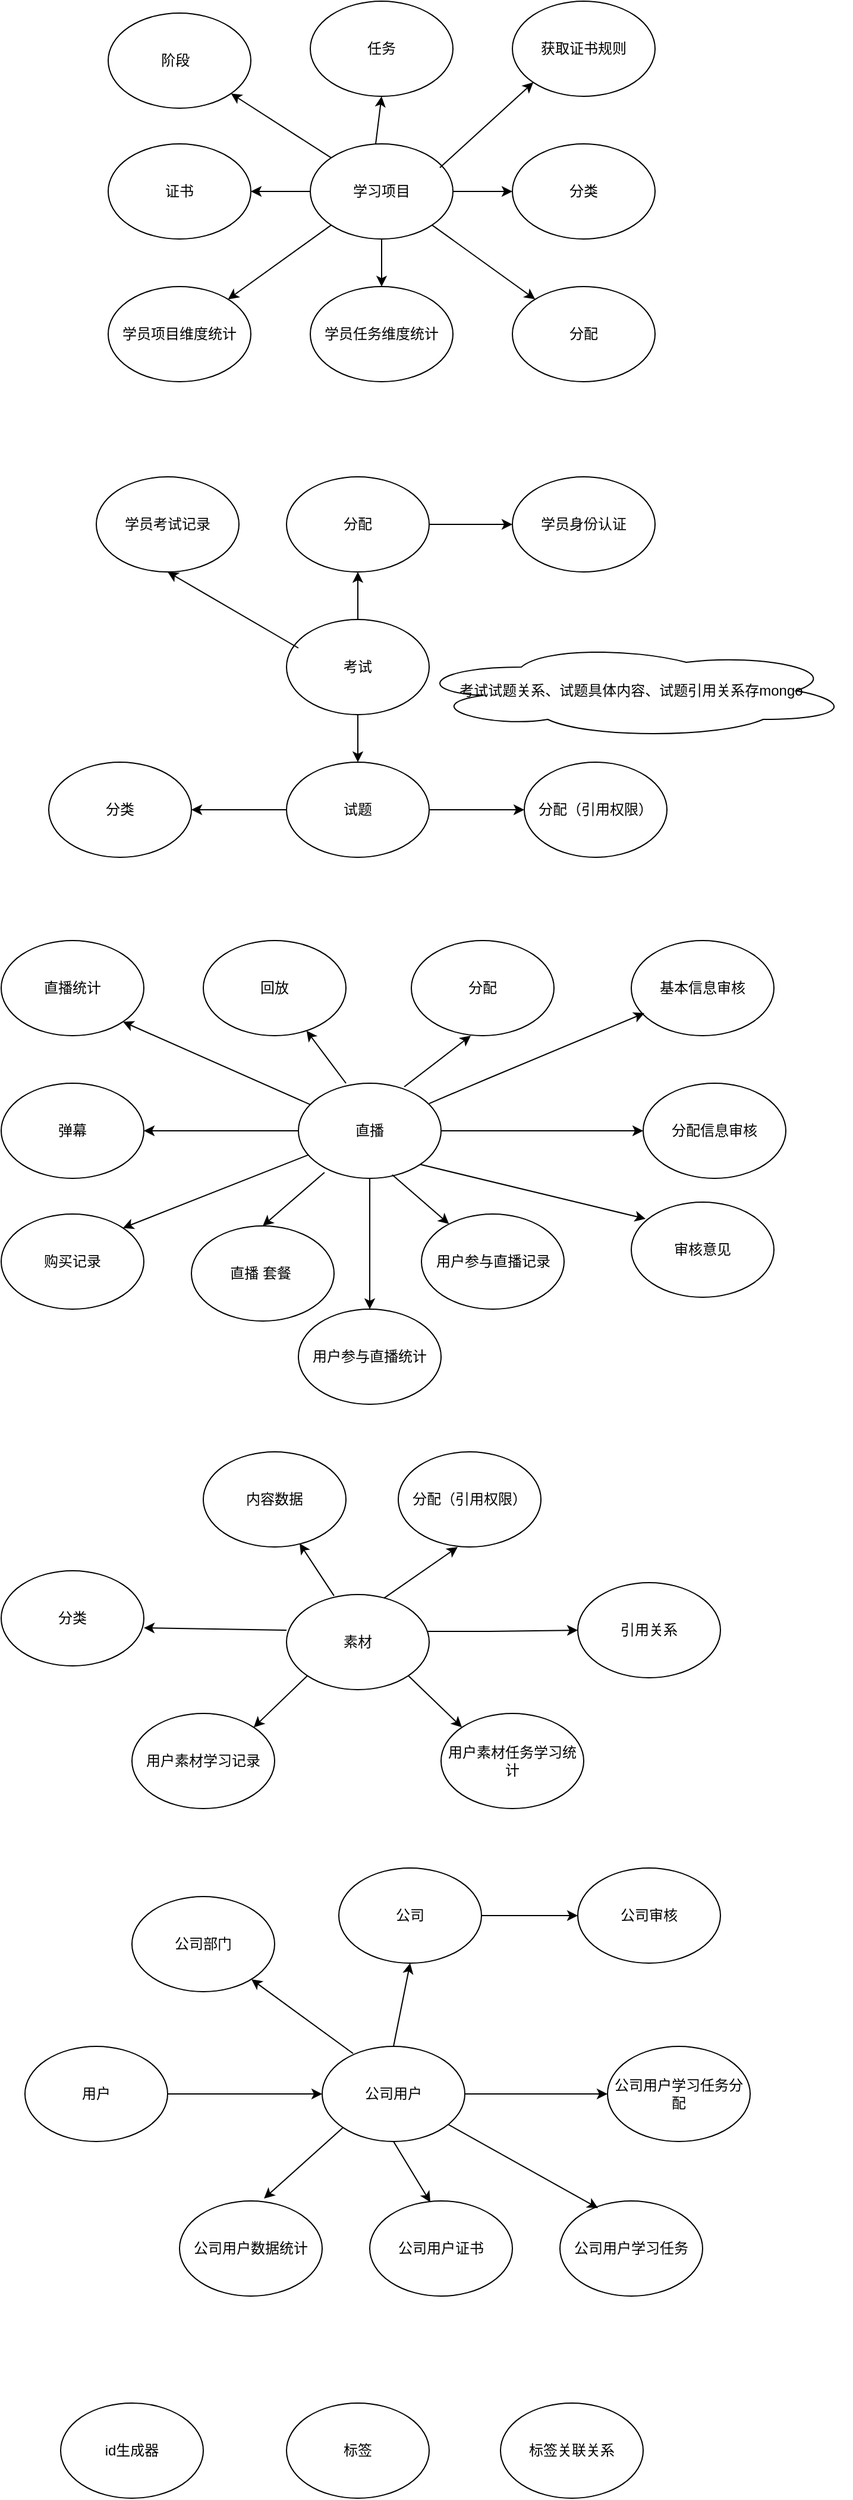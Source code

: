 <mxfile version="14.1.2" type="github">
  <diagram id="t8NCIz4bVcPVeXpqCKI4" name="Page-1">
    <mxGraphModel dx="678" dy="437" grid="1" gridSize="10" guides="1" tooltips="1" connect="1" arrows="1" fold="1" page="1" pageScale="1" pageWidth="827" pageHeight="1169" math="0" shadow="0">
      <root>
        <mxCell id="0" />
        <mxCell id="1" parent="0" />
        <mxCell id="8nQMXK6_oTZO91173ZuV-10" value="" style="edgeStyle=orthogonalEdgeStyle;rounded=0;orthogonalLoop=1;jettySize=auto;html=1;" parent="1" source="8nQMXK6_oTZO91173ZuV-1" target="8nQMXK6_oTZO91173ZuV-7" edge="1">
          <mxGeometry relative="1" as="geometry" />
        </mxCell>
        <mxCell id="8nQMXK6_oTZO91173ZuV-1" value="学习项目" style="ellipse;whiteSpace=wrap;html=1;" parent="1" vertex="1">
          <mxGeometry x="330" y="200" width="120" height="80" as="geometry" />
        </mxCell>
        <mxCell id="8nQMXK6_oTZO91173ZuV-2" value="阶段&amp;nbsp;&amp;nbsp;" style="ellipse;whiteSpace=wrap;html=1;" parent="1" vertex="1">
          <mxGeometry x="160" y="90" width="120" height="80" as="geometry" />
        </mxCell>
        <mxCell id="8nQMXK6_oTZO91173ZuV-3" value="任务" style="ellipse;whiteSpace=wrap;html=1;" parent="1" vertex="1">
          <mxGeometry x="330" y="80" width="120" height="80" as="geometry" />
        </mxCell>
        <mxCell id="8nQMXK6_oTZO91173ZuV-4" value="分类" style="ellipse;whiteSpace=wrap;html=1;" parent="1" vertex="1">
          <mxGeometry x="500" y="200" width="120" height="80" as="geometry" />
        </mxCell>
        <mxCell id="8nQMXK6_oTZO91173ZuV-5" value="分配" style="ellipse;whiteSpace=wrap;html=1;" parent="1" vertex="1">
          <mxGeometry x="500" y="320" width="120" height="80" as="geometry" />
        </mxCell>
        <mxCell id="8nQMXK6_oTZO91173ZuV-6" value="获取证书规则" style="ellipse;whiteSpace=wrap;html=1;" parent="1" vertex="1">
          <mxGeometry x="500" y="80" width="120" height="80" as="geometry" />
        </mxCell>
        <mxCell id="8nQMXK6_oTZO91173ZuV-7" value="证书" style="ellipse;whiteSpace=wrap;html=1;" parent="1" vertex="1">
          <mxGeometry x="160" y="200" width="120" height="80" as="geometry" />
        </mxCell>
        <mxCell id="8nQMXK6_oTZO91173ZuV-8" value="学员项目维度统计" style="ellipse;whiteSpace=wrap;html=1;" parent="1" vertex="1">
          <mxGeometry x="160" y="320" width="120" height="80" as="geometry" />
        </mxCell>
        <mxCell id="8nQMXK6_oTZO91173ZuV-9" value="学员任务维度统计" style="ellipse;whiteSpace=wrap;html=1;" parent="1" vertex="1">
          <mxGeometry x="330" y="320" width="120" height="80" as="geometry" />
        </mxCell>
        <mxCell id="8nQMXK6_oTZO91173ZuV-13" value="" style="endArrow=classic;html=1;entryX=0;entryY=1;entryDx=0;entryDy=0;" parent="1" target="8nQMXK6_oTZO91173ZuV-6" edge="1">
          <mxGeometry width="50" height="50" relative="1" as="geometry">
            <mxPoint x="439" y="220" as="sourcePoint" />
            <mxPoint x="489" y="170" as="targetPoint" />
          </mxGeometry>
        </mxCell>
        <mxCell id="8nQMXK6_oTZO91173ZuV-14" value="" style="endArrow=classic;html=1;entryX=0.5;entryY=1;entryDx=0;entryDy=0;" parent="1" target="8nQMXK6_oTZO91173ZuV-3" edge="1">
          <mxGeometry width="50" height="50" relative="1" as="geometry">
            <mxPoint x="385" y="200" as="sourcePoint" />
            <mxPoint x="463.574" y="128.284" as="targetPoint" />
          </mxGeometry>
        </mxCell>
        <mxCell id="8nQMXK6_oTZO91173ZuV-16" value="" style="endArrow=classic;html=1;exitX=0;exitY=0;exitDx=0;exitDy=0;" parent="1" source="8nQMXK6_oTZO91173ZuV-1" target="8nQMXK6_oTZO91173ZuV-2" edge="1">
          <mxGeometry width="50" height="50" relative="1" as="geometry">
            <mxPoint x="320" y="220" as="sourcePoint" />
            <mxPoint x="370" y="170" as="targetPoint" />
          </mxGeometry>
        </mxCell>
        <mxCell id="8nQMXK6_oTZO91173ZuV-18" value="" style="endArrow=classic;html=1;entryX=0;entryY=0.5;entryDx=0;entryDy=0;exitX=1;exitY=0.5;exitDx=0;exitDy=0;" parent="1" source="8nQMXK6_oTZO91173ZuV-1" target="8nQMXK6_oTZO91173ZuV-4" edge="1">
          <mxGeometry width="50" height="50" relative="1" as="geometry">
            <mxPoint x="450" y="270" as="sourcePoint" />
            <mxPoint x="500" y="220" as="targetPoint" />
          </mxGeometry>
        </mxCell>
        <mxCell id="8nQMXK6_oTZO91173ZuV-19" value="" style="endArrow=classic;html=1;exitX=0;exitY=1;exitDx=0;exitDy=0;" parent="1" source="8nQMXK6_oTZO91173ZuV-1" target="8nQMXK6_oTZO91173ZuV-8" edge="1">
          <mxGeometry width="50" height="50" relative="1" as="geometry">
            <mxPoint x="380" y="280" as="sourcePoint" />
            <mxPoint x="430" y="230" as="targetPoint" />
          </mxGeometry>
        </mxCell>
        <mxCell id="8nQMXK6_oTZO91173ZuV-20" value="" style="endArrow=classic;html=1;exitX=0.5;exitY=1;exitDx=0;exitDy=0;" parent="1" source="8nQMXK6_oTZO91173ZuV-1" target="8nQMXK6_oTZO91173ZuV-9" edge="1">
          <mxGeometry width="50" height="50" relative="1" as="geometry">
            <mxPoint x="380" y="290" as="sourcePoint" />
            <mxPoint x="430" y="240" as="targetPoint" />
          </mxGeometry>
        </mxCell>
        <mxCell id="8nQMXK6_oTZO91173ZuV-21" value="" style="endArrow=classic;html=1;exitX=1;exitY=1;exitDx=0;exitDy=0;" parent="1" source="8nQMXK6_oTZO91173ZuV-1" target="8nQMXK6_oTZO91173ZuV-5" edge="1">
          <mxGeometry width="50" height="50" relative="1" as="geometry">
            <mxPoint x="420" y="270" as="sourcePoint" />
            <mxPoint x="470" y="220" as="targetPoint" />
          </mxGeometry>
        </mxCell>
        <mxCell id="8nQMXK6_oTZO91173ZuV-29" value="" style="edgeStyle=orthogonalEdgeStyle;rounded=0;orthogonalLoop=1;jettySize=auto;html=1;" parent="1" source="8nQMXK6_oTZO91173ZuV-22" target="8nQMXK6_oTZO91173ZuV-24" edge="1">
          <mxGeometry relative="1" as="geometry" />
        </mxCell>
        <mxCell id="8nQMXK6_oTZO91173ZuV-33" value="" style="edgeStyle=orthogonalEdgeStyle;rounded=0;orthogonalLoop=1;jettySize=auto;html=1;" parent="1" source="8nQMXK6_oTZO91173ZuV-22" target="8nQMXK6_oTZO91173ZuV-32" edge="1">
          <mxGeometry relative="1" as="geometry" />
        </mxCell>
        <mxCell id="8nQMXK6_oTZO91173ZuV-22" value="考试" style="ellipse;whiteSpace=wrap;html=1;" parent="1" vertex="1">
          <mxGeometry x="310" y="600" width="120" height="80" as="geometry" />
        </mxCell>
        <mxCell id="8nQMXK6_oTZO91173ZuV-23" value="学员考试记录" style="ellipse;whiteSpace=wrap;html=1;" parent="1" vertex="1">
          <mxGeometry x="150" y="480" width="120" height="80" as="geometry" />
        </mxCell>
        <mxCell id="8nQMXK6_oTZO91173ZuV-24" value="分配" style="ellipse;whiteSpace=wrap;html=1;" parent="1" vertex="1">
          <mxGeometry x="310" y="480" width="120" height="80" as="geometry" />
        </mxCell>
        <mxCell id="8nQMXK6_oTZO91173ZuV-25" value="学员身份认证" style="ellipse;whiteSpace=wrap;html=1;" parent="1" vertex="1">
          <mxGeometry x="500" y="480" width="120" height="80" as="geometry" />
        </mxCell>
        <mxCell id="8nQMXK6_oTZO91173ZuV-30" value="" style="endArrow=classic;html=1;entryX=0;entryY=0.5;entryDx=0;entryDy=0;exitX=1;exitY=0.5;exitDx=0;exitDy=0;" parent="1" target="8nQMXK6_oTZO91173ZuV-25" edge="1" source="8nQMXK6_oTZO91173ZuV-24">
          <mxGeometry width="50" height="50" relative="1" as="geometry">
            <mxPoint x="419" y="620" as="sourcePoint" />
            <mxPoint x="469" y="570" as="targetPoint" />
          </mxGeometry>
        </mxCell>
        <mxCell id="8nQMXK6_oTZO91173ZuV-31" value="" style="endArrow=classic;html=1;entryX=0.5;entryY=1;entryDx=0;entryDy=0;" parent="1" target="8nQMXK6_oTZO91173ZuV-23" edge="1">
          <mxGeometry width="50" height="50" relative="1" as="geometry">
            <mxPoint x="320" y="624" as="sourcePoint" />
            <mxPoint x="385" y="560" as="targetPoint" />
          </mxGeometry>
        </mxCell>
        <mxCell id="8nQMXK6_oTZO91173ZuV-35" value="" style="edgeStyle=orthogonalEdgeStyle;rounded=0;orthogonalLoop=1;jettySize=auto;html=1;" parent="1" source="8nQMXK6_oTZO91173ZuV-32" target="8nQMXK6_oTZO91173ZuV-34" edge="1">
          <mxGeometry relative="1" as="geometry" />
        </mxCell>
        <mxCell id="8nQMXK6_oTZO91173ZuV-37" value="" style="edgeStyle=orthogonalEdgeStyle;rounded=0;orthogonalLoop=1;jettySize=auto;html=1;" parent="1" source="8nQMXK6_oTZO91173ZuV-32" target="8nQMXK6_oTZO91173ZuV-36" edge="1">
          <mxGeometry relative="1" as="geometry" />
        </mxCell>
        <mxCell id="8nQMXK6_oTZO91173ZuV-32" value="试题" style="ellipse;whiteSpace=wrap;html=1;" parent="1" vertex="1">
          <mxGeometry x="310" y="720" width="120" height="80" as="geometry" />
        </mxCell>
        <mxCell id="8nQMXK6_oTZO91173ZuV-34" value="分配（引用权限）" style="ellipse;whiteSpace=wrap;html=1;" parent="1" vertex="1">
          <mxGeometry x="510" y="720" width="120" height="80" as="geometry" />
        </mxCell>
        <mxCell id="8nQMXK6_oTZO91173ZuV-36" value="分类" style="ellipse;whiteSpace=wrap;html=1;" parent="1" vertex="1">
          <mxGeometry x="110" y="720" width="120" height="80" as="geometry" />
        </mxCell>
        <mxCell id="8nQMXK6_oTZO91173ZuV-38" value="考试试题关系、试题具体内容、试题引用关系存mongo" style="ellipse;shape=cloud;whiteSpace=wrap;html=1;" parent="1" vertex="1">
          <mxGeometry x="415" y="620" width="370" height="80" as="geometry" />
        </mxCell>
        <mxCell id="8nQMXK6_oTZO91173ZuV-51" style="edgeStyle=orthogonalEdgeStyle;rounded=0;orthogonalLoop=1;jettySize=auto;html=1;" parent="1" source="8nQMXK6_oTZO91173ZuV-39" target="8nQMXK6_oTZO91173ZuV-45" edge="1">
          <mxGeometry relative="1" as="geometry" />
        </mxCell>
        <mxCell id="8nQMXK6_oTZO91173ZuV-39" value="直播" style="ellipse;whiteSpace=wrap;html=1;" parent="1" vertex="1">
          <mxGeometry x="320" y="990" width="120" height="80" as="geometry" />
        </mxCell>
        <mxCell id="8nQMXK6_oTZO91173ZuV-40" value="直播统计" style="ellipse;whiteSpace=wrap;html=1;" parent="1" vertex="1">
          <mxGeometry x="70" y="870" width="120" height="80" as="geometry" />
        </mxCell>
        <mxCell id="8nQMXK6_oTZO91173ZuV-41" value="回放" style="ellipse;whiteSpace=wrap;html=1;" parent="1" vertex="1">
          <mxGeometry x="240" y="870" width="120" height="80" as="geometry" />
        </mxCell>
        <mxCell id="8nQMXK6_oTZO91173ZuV-42" value="基本信息审核" style="ellipse;whiteSpace=wrap;html=1;" parent="1" vertex="1">
          <mxGeometry x="600" y="870" width="120" height="80" as="geometry" />
        </mxCell>
        <mxCell id="8nQMXK6_oTZO91173ZuV-43" value="分配" style="ellipse;whiteSpace=wrap;html=1;" parent="1" vertex="1">
          <mxGeometry x="415" y="870" width="120" height="80" as="geometry" />
        </mxCell>
        <mxCell id="8nQMXK6_oTZO91173ZuV-44" value="分配信息审核" style="ellipse;whiteSpace=wrap;html=1;" parent="1" vertex="1">
          <mxGeometry x="610" y="990" width="120" height="80" as="geometry" />
        </mxCell>
        <mxCell id="8nQMXK6_oTZO91173ZuV-45" value="弹幕" style="ellipse;whiteSpace=wrap;html=1;" parent="1" vertex="1">
          <mxGeometry x="70" y="990" width="120" height="80" as="geometry" />
        </mxCell>
        <mxCell id="8nQMXK6_oTZO91173ZuV-46" value="购买记录" style="ellipse;whiteSpace=wrap;html=1;" parent="1" vertex="1">
          <mxGeometry x="70" y="1100" width="120" height="80" as="geometry" />
        </mxCell>
        <mxCell id="8nQMXK6_oTZO91173ZuV-47" value="用户参与直播统计" style="ellipse;whiteSpace=wrap;html=1;" parent="1" vertex="1">
          <mxGeometry x="320" y="1180" width="120" height="80" as="geometry" />
        </mxCell>
        <mxCell id="8nQMXK6_oTZO91173ZuV-48" value="审核意见" style="ellipse;whiteSpace=wrap;html=1;" parent="1" vertex="1">
          <mxGeometry x="600" y="1090" width="120" height="80" as="geometry" />
        </mxCell>
        <mxCell id="8nQMXK6_oTZO91173ZuV-49" value="直播 套餐&amp;nbsp;" style="ellipse;whiteSpace=wrap;html=1;" parent="1" vertex="1">
          <mxGeometry x="230" y="1110" width="120" height="80" as="geometry" />
        </mxCell>
        <mxCell id="8nQMXK6_oTZO91173ZuV-50" value="用户参与直播记录" style="ellipse;whiteSpace=wrap;html=1;" parent="1" vertex="1">
          <mxGeometry x="423.5" y="1100" width="120" height="80" as="geometry" />
        </mxCell>
        <mxCell id="8nQMXK6_oTZO91173ZuV-52" value="" style="endArrow=classic;html=1;entryX=1;entryY=1;entryDx=0;entryDy=0;" parent="1" source="8nQMXK6_oTZO91173ZuV-39" target="8nQMXK6_oTZO91173ZuV-40" edge="1">
          <mxGeometry width="50" height="50" relative="1" as="geometry">
            <mxPoint x="370" y="1010" as="sourcePoint" />
            <mxPoint x="420" y="960" as="targetPoint" />
          </mxGeometry>
        </mxCell>
        <mxCell id="8nQMXK6_oTZO91173ZuV-53" value="" style="endArrow=classic;html=1;" parent="1" target="8nQMXK6_oTZO91173ZuV-41" edge="1">
          <mxGeometry width="50" height="50" relative="1" as="geometry">
            <mxPoint x="360" y="990" as="sourcePoint" />
            <mxPoint x="420" y="950" as="targetPoint" />
          </mxGeometry>
        </mxCell>
        <mxCell id="8nQMXK6_oTZO91173ZuV-54" value="" style="endArrow=classic;html=1;exitX=0.742;exitY=0.038;exitDx=0;exitDy=0;exitPerimeter=0;" parent="1" source="8nQMXK6_oTZO91173ZuV-39" edge="1">
          <mxGeometry width="50" height="50" relative="1" as="geometry">
            <mxPoint x="503.17" y="990" as="sourcePoint" />
            <mxPoint x="465" y="950" as="targetPoint" />
          </mxGeometry>
        </mxCell>
        <mxCell id="8nQMXK6_oTZO91173ZuV-55" value="" style="endArrow=classic;html=1;exitX=0.917;exitY=0.213;exitDx=0;exitDy=0;exitPerimeter=0;entryX=0.092;entryY=0.763;entryDx=0;entryDy=0;entryPerimeter=0;" parent="1" source="8nQMXK6_oTZO91173ZuV-39" target="8nQMXK6_oTZO91173ZuV-42" edge="1">
          <mxGeometry width="50" height="50" relative="1" as="geometry">
            <mxPoint x="419.04" y="1003.04" as="sourcePoint" />
            <mxPoint x="480.003" y="955.777" as="targetPoint" />
            <Array as="points">
              <mxPoint x="470" y="990" />
            </Array>
          </mxGeometry>
        </mxCell>
        <mxCell id="8nQMXK6_oTZO91173ZuV-56" value="" style="endArrow=classic;html=1;exitX=1;exitY=0.5;exitDx=0;exitDy=0;entryX=0;entryY=0.5;entryDx=0;entryDy=0;" parent="1" source="8nQMXK6_oTZO91173ZuV-39" target="8nQMXK6_oTZO91173ZuV-44" edge="1">
          <mxGeometry width="50" height="50" relative="1" as="geometry">
            <mxPoint x="440" y="1060" as="sourcePoint" />
            <mxPoint x="490" y="1010" as="targetPoint" />
          </mxGeometry>
        </mxCell>
        <mxCell id="8nQMXK6_oTZO91173ZuV-57" value="" style="endArrow=classic;html=1;entryX=1;entryY=0;entryDx=0;entryDy=0;" parent="1" source="8nQMXK6_oTZO91173ZuV-39" target="8nQMXK6_oTZO91173ZuV-46" edge="1">
          <mxGeometry width="50" height="50" relative="1" as="geometry">
            <mxPoint x="360" y="1080" as="sourcePoint" />
            <mxPoint x="300" y="1080" as="targetPoint" />
          </mxGeometry>
        </mxCell>
        <mxCell id="8nQMXK6_oTZO91173ZuV-58" value="" style="endArrow=classic;html=1;entryX=0.5;entryY=0;entryDx=0;entryDy=0;exitX=0.183;exitY=0.938;exitDx=0;exitDy=0;exitPerimeter=0;" parent="1" source="8nQMXK6_oTZO91173ZuV-39" target="8nQMXK6_oTZO91173ZuV-49" edge="1">
          <mxGeometry width="50" height="50" relative="1" as="geometry">
            <mxPoint x="430" y="1070" as="sourcePoint" />
            <mxPoint x="480" y="1020" as="targetPoint" />
          </mxGeometry>
        </mxCell>
        <mxCell id="8nQMXK6_oTZO91173ZuV-59" value="" style="endArrow=classic;html=1;entryX=0.1;entryY=0.175;entryDx=0;entryDy=0;entryPerimeter=0;exitX=1;exitY=1;exitDx=0;exitDy=0;" parent="1" source="8nQMXK6_oTZO91173ZuV-39" target="8nQMXK6_oTZO91173ZuV-48" edge="1">
          <mxGeometry width="50" height="50" relative="1" as="geometry">
            <mxPoint x="430" y="1080" as="sourcePoint" />
            <mxPoint x="480" y="1030" as="targetPoint" />
          </mxGeometry>
        </mxCell>
        <mxCell id="8nQMXK6_oTZO91173ZuV-60" value="" style="endArrow=classic;html=1;exitX=0.658;exitY=0.963;exitDx=0;exitDy=0;exitPerimeter=0;" parent="1" source="8nQMXK6_oTZO91173ZuV-39" target="8nQMXK6_oTZO91173ZuV-50" edge="1">
          <mxGeometry width="50" height="50" relative="1" as="geometry">
            <mxPoint x="370" y="1080" as="sourcePoint" />
            <mxPoint x="420" y="1030" as="targetPoint" />
          </mxGeometry>
        </mxCell>
        <mxCell id="8nQMXK6_oTZO91173ZuV-61" value="" style="endArrow=classic;html=1;entryX=0.5;entryY=0;entryDx=0;entryDy=0;exitX=0.5;exitY=1;exitDx=0;exitDy=0;" parent="1" source="8nQMXK6_oTZO91173ZuV-39" target="8nQMXK6_oTZO91173ZuV-47" edge="1">
          <mxGeometry width="50" height="50" relative="1" as="geometry">
            <mxPoint x="370" y="1080" as="sourcePoint" />
            <mxPoint x="420" y="1030" as="targetPoint" />
          </mxGeometry>
        </mxCell>
        <mxCell id="8nQMXK6_oTZO91173ZuV-62" value="素材" style="ellipse;whiteSpace=wrap;html=1;" parent="1" vertex="1">
          <mxGeometry x="310" y="1420" width="120" height="80" as="geometry" />
        </mxCell>
        <mxCell id="8nQMXK6_oTZO91173ZuV-63" value="分类" style="ellipse;whiteSpace=wrap;html=1;" parent="1" vertex="1">
          <mxGeometry x="70" y="1400" width="120" height="80" as="geometry" />
        </mxCell>
        <mxCell id="8nQMXK6_oTZO91173ZuV-64" value="内容数据" style="ellipse;whiteSpace=wrap;html=1;" parent="1" vertex="1">
          <mxGeometry x="240" y="1300" width="120" height="80" as="geometry" />
        </mxCell>
        <mxCell id="8nQMXK6_oTZO91173ZuV-65" value="分配（引用权限）" style="ellipse;whiteSpace=wrap;html=1;" parent="1" vertex="1">
          <mxGeometry x="404" y="1300" width="120" height="80" as="geometry" />
        </mxCell>
        <mxCell id="8nQMXK6_oTZO91173ZuV-66" value="引用关系" style="ellipse;whiteSpace=wrap;html=1;" parent="1" vertex="1">
          <mxGeometry x="555" y="1410" width="120" height="80" as="geometry" />
        </mxCell>
        <mxCell id="8nQMXK6_oTZO91173ZuV-68" value="用户素材任务学习统计" style="ellipse;whiteSpace=wrap;html=1;" parent="1" vertex="1">
          <mxGeometry x="440" y="1520" width="120" height="80" as="geometry" />
        </mxCell>
        <mxCell id="8nQMXK6_oTZO91173ZuV-69" value="用户素材学习记录" style="ellipse;whiteSpace=wrap;html=1;" parent="1" vertex="1">
          <mxGeometry x="180" y="1520" width="120" height="80" as="geometry" />
        </mxCell>
        <mxCell id="8nQMXK6_oTZO91173ZuV-70" value="" style="endArrow=classic;html=1;exitX=0.683;exitY=0.038;exitDx=0;exitDy=0;exitPerimeter=0;" parent="1" source="8nQMXK6_oTZO91173ZuV-62" edge="1">
          <mxGeometry width="50" height="50" relative="1" as="geometry">
            <mxPoint x="404" y="1430" as="sourcePoint" />
            <mxPoint x="454" y="1380" as="targetPoint" />
          </mxGeometry>
        </mxCell>
        <mxCell id="8nQMXK6_oTZO91173ZuV-71" value="" style="endArrow=classic;html=1;entryX=0;entryY=0.5;entryDx=0;entryDy=0;exitX=0.983;exitY=0.388;exitDx=0;exitDy=0;exitPerimeter=0;" parent="1" source="8nQMXK6_oTZO91173ZuV-62" target="8nQMXK6_oTZO91173ZuV-66" edge="1">
          <mxGeometry width="50" height="50" relative="1" as="geometry">
            <mxPoint x="414" y="1440" as="sourcePoint" />
            <mxPoint x="464" y="1390" as="targetPoint" />
            <Array as="points">
              <mxPoint x="480" y="1451" />
            </Array>
          </mxGeometry>
        </mxCell>
        <mxCell id="8nQMXK6_oTZO91173ZuV-72" value="" style="endArrow=classic;html=1;entryX=0;entryY=0;entryDx=0;entryDy=0;exitX=1;exitY=1;exitDx=0;exitDy=0;" parent="1" source="8nQMXK6_oTZO91173ZuV-62" target="8nQMXK6_oTZO91173ZuV-68" edge="1">
          <mxGeometry width="50" height="50" relative="1" as="geometry">
            <mxPoint x="450" y="1550" as="sourcePoint" />
            <mxPoint x="500" y="1500" as="targetPoint" />
          </mxGeometry>
        </mxCell>
        <mxCell id="8nQMXK6_oTZO91173ZuV-73" value="" style="endArrow=classic;html=1;entryX=0.675;entryY=0.963;entryDx=0;entryDy=0;entryPerimeter=0;exitX=0.333;exitY=0.013;exitDx=0;exitDy=0;exitPerimeter=0;" parent="1" source="8nQMXK6_oTZO91173ZuV-62" target="8nQMXK6_oTZO91173ZuV-64" edge="1">
          <mxGeometry width="50" height="50" relative="1" as="geometry">
            <mxPoint x="360" y="1420" as="sourcePoint" />
            <mxPoint x="410" y="1370" as="targetPoint" />
          </mxGeometry>
        </mxCell>
        <mxCell id="8nQMXK6_oTZO91173ZuV-74" value="" style="endArrow=classic;html=1;entryX=1;entryY=0.6;entryDx=0;entryDy=0;entryPerimeter=0;" parent="1" target="8nQMXK6_oTZO91173ZuV-63" edge="1">
          <mxGeometry width="50" height="50" relative="1" as="geometry">
            <mxPoint x="310" y="1450" as="sourcePoint" />
            <mxPoint x="360" y="1400" as="targetPoint" />
          </mxGeometry>
        </mxCell>
        <mxCell id="8nQMXK6_oTZO91173ZuV-76" value="" style="endArrow=classic;html=1;entryX=1;entryY=0;entryDx=0;entryDy=0;exitX=0;exitY=1;exitDx=0;exitDy=0;" parent="1" source="8nQMXK6_oTZO91173ZuV-62" target="8nQMXK6_oTZO91173ZuV-69" edge="1">
          <mxGeometry width="50" height="50" relative="1" as="geometry">
            <mxPoint x="270" y="1540" as="sourcePoint" />
            <mxPoint x="320" y="1490" as="targetPoint" />
          </mxGeometry>
        </mxCell>
        <mxCell id="8nQMXK6_oTZO91173ZuV-79" value="" style="edgeStyle=orthogonalEdgeStyle;rounded=0;orthogonalLoop=1;jettySize=auto;html=1;" parent="1" source="8nQMXK6_oTZO91173ZuV-77" target="8nQMXK6_oTZO91173ZuV-78" edge="1">
          <mxGeometry relative="1" as="geometry" />
        </mxCell>
        <mxCell id="8nQMXK6_oTZO91173ZuV-77" value="用户" style="ellipse;whiteSpace=wrap;html=1;" parent="1" vertex="1">
          <mxGeometry x="90" y="1800" width="120" height="80" as="geometry" />
        </mxCell>
        <mxCell id="8nQMXK6_oTZO91173ZuV-78" value="公司用户" style="ellipse;whiteSpace=wrap;html=1;" parent="1" vertex="1">
          <mxGeometry x="340" y="1800" width="120" height="80" as="geometry" />
        </mxCell>
        <mxCell id="8nQMXK6_oTZO91173ZuV-80" value="公司部门" style="ellipse;whiteSpace=wrap;html=1;" parent="1" vertex="1">
          <mxGeometry x="180" y="1674" width="120" height="80" as="geometry" />
        </mxCell>
        <mxCell id="8nQMXK6_oTZO91173ZuV-81" value="公司" style="ellipse;whiteSpace=wrap;html=1;" parent="1" vertex="1">
          <mxGeometry x="354" y="1650" width="120" height="80" as="geometry" />
        </mxCell>
        <mxCell id="8nQMXK6_oTZO91173ZuV-82" value="公司用户数据统计" style="ellipse;whiteSpace=wrap;html=1;" parent="1" vertex="1">
          <mxGeometry x="220" y="1930" width="120" height="80" as="geometry" />
        </mxCell>
        <mxCell id="8nQMXK6_oTZO91173ZuV-83" value="公司用户证书" style="ellipse;whiteSpace=wrap;html=1;" parent="1" vertex="1">
          <mxGeometry x="380" y="1930" width="120" height="80" as="geometry" />
        </mxCell>
        <mxCell id="8nQMXK6_oTZO91173ZuV-84" value="公司用户学习任务" style="ellipse;whiteSpace=wrap;html=1;" parent="1" vertex="1">
          <mxGeometry x="540" y="1930" width="120" height="80" as="geometry" />
        </mxCell>
        <mxCell id="8nQMXK6_oTZO91173ZuV-85" value="公司用户学习任务分配" style="ellipse;whiteSpace=wrap;html=1;" parent="1" vertex="1">
          <mxGeometry x="580" y="1800" width="120" height="80" as="geometry" />
        </mxCell>
        <mxCell id="8nQMXK6_oTZO91173ZuV-86" value="公司审核" style="ellipse;whiteSpace=wrap;html=1;" parent="1" vertex="1">
          <mxGeometry x="555" y="1650" width="120" height="80" as="geometry" />
        </mxCell>
        <mxCell id="8nQMXK6_oTZO91173ZuV-87" value="" style="endArrow=classic;html=1;exitX=0.217;exitY=0.075;exitDx=0;exitDy=0;exitPerimeter=0;" parent="1" source="8nQMXK6_oTZO91173ZuV-78" target="8nQMXK6_oTZO91173ZuV-80" edge="1">
          <mxGeometry width="50" height="50" relative="1" as="geometry">
            <mxPoint x="358" y="1800" as="sourcePoint" />
            <mxPoint x="470" y="1780" as="targetPoint" />
          </mxGeometry>
        </mxCell>
        <mxCell id="8nQMXK6_oTZO91173ZuV-88" value="" style="endArrow=classic;html=1;exitX=0.5;exitY=0;exitDx=0;exitDy=0;entryX=0.5;entryY=1;entryDx=0;entryDy=0;" parent="1" source="8nQMXK6_oTZO91173ZuV-78" target="8nQMXK6_oTZO91173ZuV-81" edge="1">
          <mxGeometry width="50" height="50" relative="1" as="geometry">
            <mxPoint x="420" y="1790" as="sourcePoint" />
            <mxPoint x="470" y="1740" as="targetPoint" />
          </mxGeometry>
        </mxCell>
        <mxCell id="8nQMXK6_oTZO91173ZuV-89" value="" style="endArrow=classic;html=1;exitX=1;exitY=0.5;exitDx=0;exitDy=0;" parent="1" source="8nQMXK6_oTZO91173ZuV-81" target="8nQMXK6_oTZO91173ZuV-86" edge="1">
          <mxGeometry width="50" height="50" relative="1" as="geometry">
            <mxPoint x="520" y="1820" as="sourcePoint" />
            <mxPoint x="570" y="1770" as="targetPoint" />
          </mxGeometry>
        </mxCell>
        <mxCell id="8nQMXK6_oTZO91173ZuV-90" value="" style="endArrow=classic;html=1;exitX=1;exitY=0.5;exitDx=0;exitDy=0;entryX=0;entryY=0.5;entryDx=0;entryDy=0;" parent="1" source="8nQMXK6_oTZO91173ZuV-78" target="8nQMXK6_oTZO91173ZuV-85" edge="1">
          <mxGeometry width="50" height="50" relative="1" as="geometry">
            <mxPoint x="470" y="1900" as="sourcePoint" />
            <mxPoint x="520" y="1850" as="targetPoint" />
          </mxGeometry>
        </mxCell>
        <mxCell id="8nQMXK6_oTZO91173ZuV-91" value="" style="endArrow=classic;html=1;entryX=0.592;entryY=-0.025;entryDx=0;entryDy=0;entryPerimeter=0;exitX=0;exitY=1;exitDx=0;exitDy=0;" parent="1" source="8nQMXK6_oTZO91173ZuV-78" target="8nQMXK6_oTZO91173ZuV-82" edge="1">
          <mxGeometry width="50" height="50" relative="1" as="geometry">
            <mxPoint x="320" y="1940" as="sourcePoint" />
            <mxPoint x="370" y="1890" as="targetPoint" />
          </mxGeometry>
        </mxCell>
        <mxCell id="8nQMXK6_oTZO91173ZuV-92" value="" style="endArrow=classic;html=1;entryX=0.425;entryY=0.013;entryDx=0;entryDy=0;entryPerimeter=0;exitX=0.5;exitY=1;exitDx=0;exitDy=0;" parent="1" source="8nQMXK6_oTZO91173ZuV-78" target="8nQMXK6_oTZO91173ZuV-83" edge="1">
          <mxGeometry width="50" height="50" relative="1" as="geometry">
            <mxPoint x="500" y="1920" as="sourcePoint" />
            <mxPoint x="550" y="1870" as="targetPoint" />
          </mxGeometry>
        </mxCell>
        <mxCell id="8nQMXK6_oTZO91173ZuV-93" value="" style="endArrow=classic;html=1;entryX=0.267;entryY=0.075;entryDx=0;entryDy=0;entryPerimeter=0;" parent="1" source="8nQMXK6_oTZO91173ZuV-78" target="8nQMXK6_oTZO91173ZuV-84" edge="1">
          <mxGeometry width="50" height="50" relative="1" as="geometry">
            <mxPoint x="470" y="1920" as="sourcePoint" />
            <mxPoint x="520" y="1870" as="targetPoint" />
          </mxGeometry>
        </mxCell>
        <mxCell id="8nQMXK6_oTZO91173ZuV-94" value="id生成器" style="ellipse;whiteSpace=wrap;html=1;" parent="1" vertex="1">
          <mxGeometry x="120" y="2100" width="120" height="80" as="geometry" />
        </mxCell>
        <mxCell id="8nQMXK6_oTZO91173ZuV-95" value="标签" style="ellipse;whiteSpace=wrap;html=1;" parent="1" vertex="1">
          <mxGeometry x="310" y="2100" width="120" height="80" as="geometry" />
        </mxCell>
        <mxCell id="8nQMXK6_oTZO91173ZuV-96" value="标签关联关系" style="ellipse;whiteSpace=wrap;html=1;" parent="1" vertex="1">
          <mxGeometry x="490" y="2100" width="120" height="80" as="geometry" />
        </mxCell>
      </root>
    </mxGraphModel>
  </diagram>
</mxfile>

